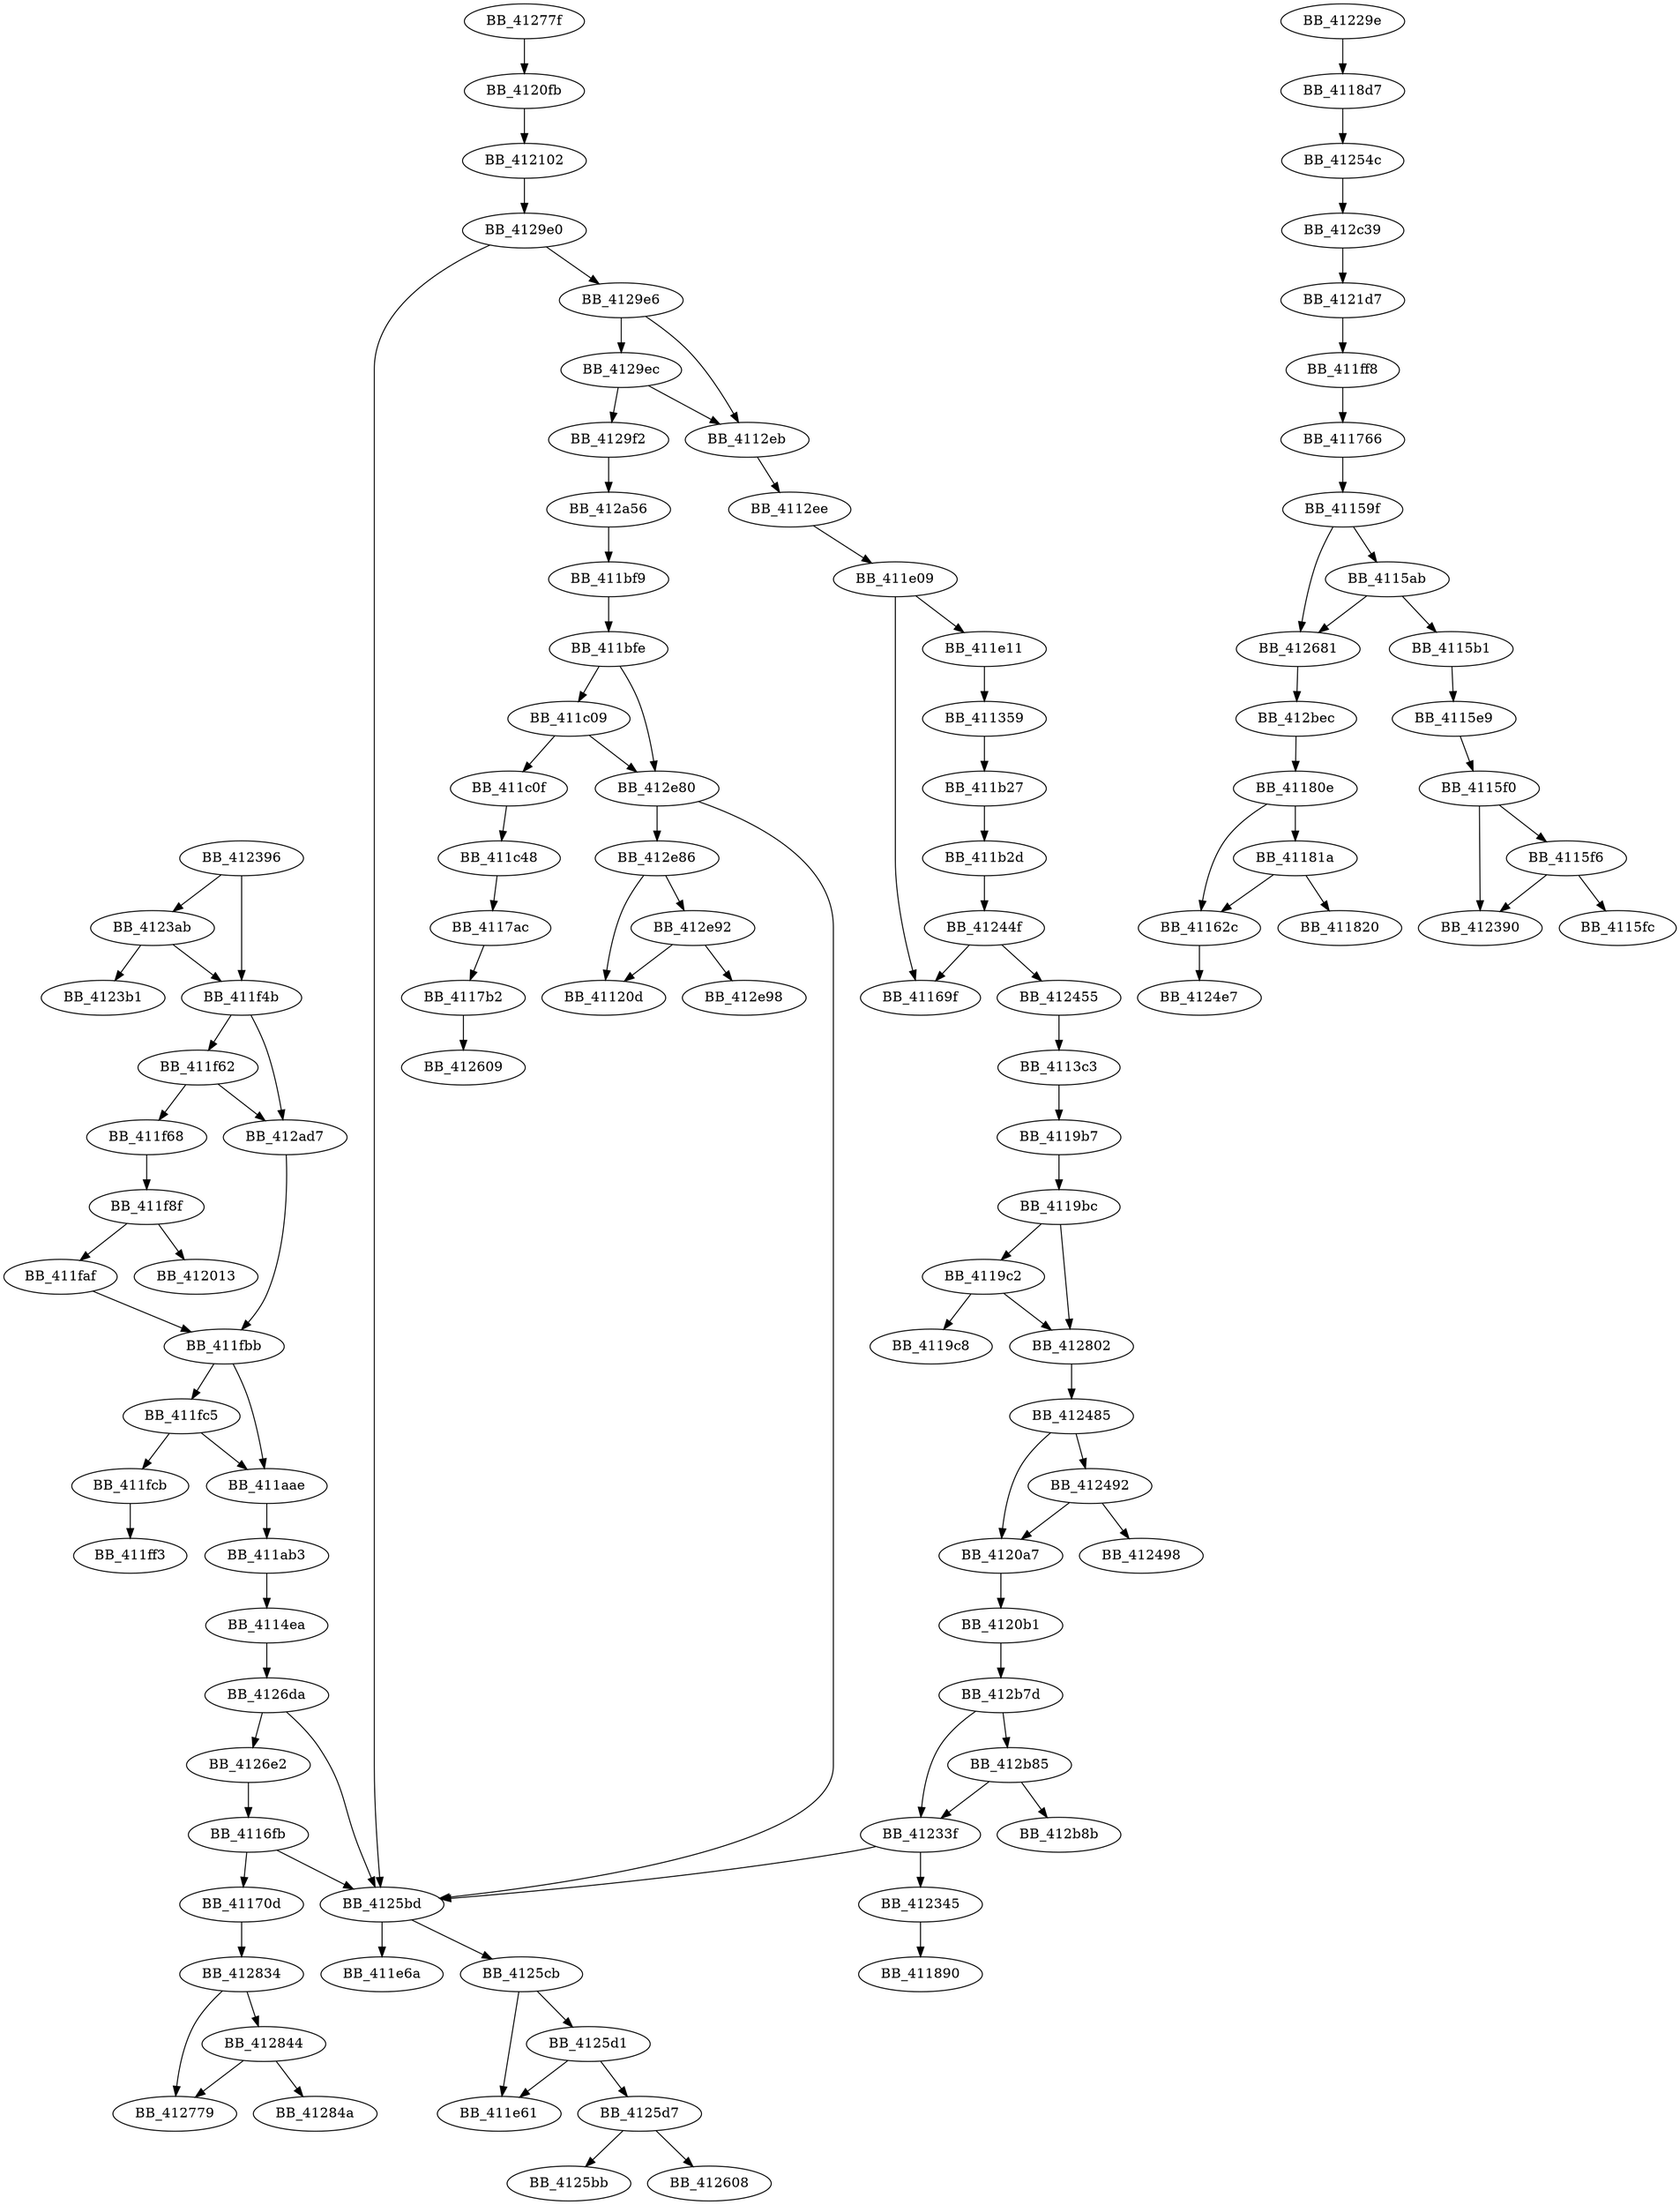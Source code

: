 DiGraph sub_41229E{
BB_4112eb->BB_4112ee
BB_4112ee->BB_411e09
BB_411359->BB_411b27
BB_4113c3->BB_4119b7
BB_4114ea->BB_4126da
BB_41159f->BB_4115ab
BB_41159f->BB_412681
BB_4115ab->BB_4115b1
BB_4115ab->BB_412681
BB_4115b1->BB_4115e9
BB_4115e9->BB_4115f0
BB_4115f0->BB_4115f6
BB_4115f0->BB_412390
BB_4115f6->BB_4115fc
BB_4115f6->BB_412390
BB_41162c->BB_4124e7
BB_4116fb->BB_41170d
BB_4116fb->BB_4125bd
BB_41170d->BB_412834
BB_411766->BB_41159f
BB_4117ac->BB_4117b2
BB_4117b2->BB_412609
BB_41180e->BB_41162c
BB_41180e->BB_41181a
BB_41181a->BB_41162c
BB_41181a->BB_411820
BB_4118d7->BB_41254c
BB_4119b7->BB_4119bc
BB_4119bc->BB_4119c2
BB_4119bc->BB_412802
BB_4119c2->BB_4119c8
BB_4119c2->BB_412802
BB_411aae->BB_411ab3
BB_411ab3->BB_4114ea
BB_411b27->BB_411b2d
BB_411b2d->BB_41244f
BB_411bf9->BB_411bfe
BB_411bfe->BB_411c09
BB_411bfe->BB_412e80
BB_411c09->BB_411c0f
BB_411c09->BB_412e80
BB_411c0f->BB_411c48
BB_411c48->BB_4117ac
BB_411e09->BB_41169f
BB_411e09->BB_411e11
BB_411e11->BB_411359
BB_411f4b->BB_411f62
BB_411f4b->BB_412ad7
BB_411f62->BB_411f68
BB_411f62->BB_412ad7
BB_411f68->BB_411f8f
BB_411f8f->BB_411faf
BB_411f8f->BB_412013
BB_411faf->BB_411fbb
BB_411fbb->BB_411aae
BB_411fbb->BB_411fc5
BB_411fc5->BB_411aae
BB_411fc5->BB_411fcb
BB_411fcb->BB_411ff3
BB_411ff8->BB_411766
BB_4120a7->BB_4120b1
BB_4120b1->BB_412b7d
BB_4120fb->BB_412102
BB_412102->BB_4129e0
BB_4121d7->BB_411ff8
BB_41229e->BB_4118d7
BB_41233f->BB_412345
BB_41233f->BB_4125bd
BB_412345->BB_411890
BB_412396->BB_411f4b
BB_412396->BB_4123ab
BB_4123ab->BB_411f4b
BB_4123ab->BB_4123b1
BB_41244f->BB_41169f
BB_41244f->BB_412455
BB_412455->BB_4113c3
BB_412485->BB_4120a7
BB_412485->BB_412492
BB_412492->BB_4120a7
BB_412492->BB_412498
BB_41254c->BB_412c39
BB_4125bd->BB_411e6a
BB_4125bd->BB_4125cb
BB_4125cb->BB_411e61
BB_4125cb->BB_4125d1
BB_4125d1->BB_411e61
BB_4125d1->BB_4125d7
BB_4125d7->BB_4125bb
BB_4125d7->BB_412608
BB_412681->BB_412bec
BB_4126da->BB_4125bd
BB_4126da->BB_4126e2
BB_4126e2->BB_4116fb
BB_41277f->BB_4120fb
BB_412802->BB_412485
BB_412834->BB_412779
BB_412834->BB_412844
BB_412844->BB_412779
BB_412844->BB_41284a
BB_4129e0->BB_4125bd
BB_4129e0->BB_4129e6
BB_4129e6->BB_4112eb
BB_4129e6->BB_4129ec
BB_4129ec->BB_4112eb
BB_4129ec->BB_4129f2
BB_4129f2->BB_412a56
BB_412a56->BB_411bf9
BB_412ad7->BB_411fbb
BB_412b7d->BB_41233f
BB_412b7d->BB_412b85
BB_412b85->BB_41233f
BB_412b85->BB_412b8b
BB_412bec->BB_41180e
BB_412c39->BB_4121d7
BB_412e80->BB_4125bd
BB_412e80->BB_412e86
BB_412e86->BB_41120d
BB_412e86->BB_412e92
BB_412e92->BB_41120d
BB_412e92->BB_412e98
}
